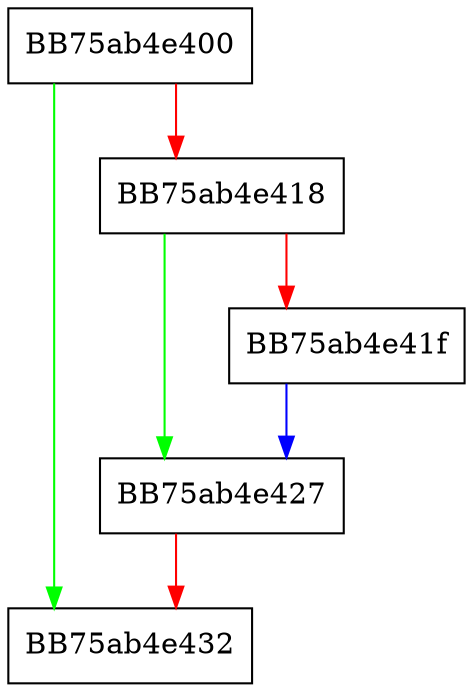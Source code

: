 digraph dense_rankValueFunc {
  node [shape="box"];
  graph [splines=ortho];
  BB75ab4e400 -> BB75ab4e432 [color="green"];
  BB75ab4e400 -> BB75ab4e418 [color="red"];
  BB75ab4e418 -> BB75ab4e427 [color="green"];
  BB75ab4e418 -> BB75ab4e41f [color="red"];
  BB75ab4e41f -> BB75ab4e427 [color="blue"];
  BB75ab4e427 -> BB75ab4e432 [color="red"];
}